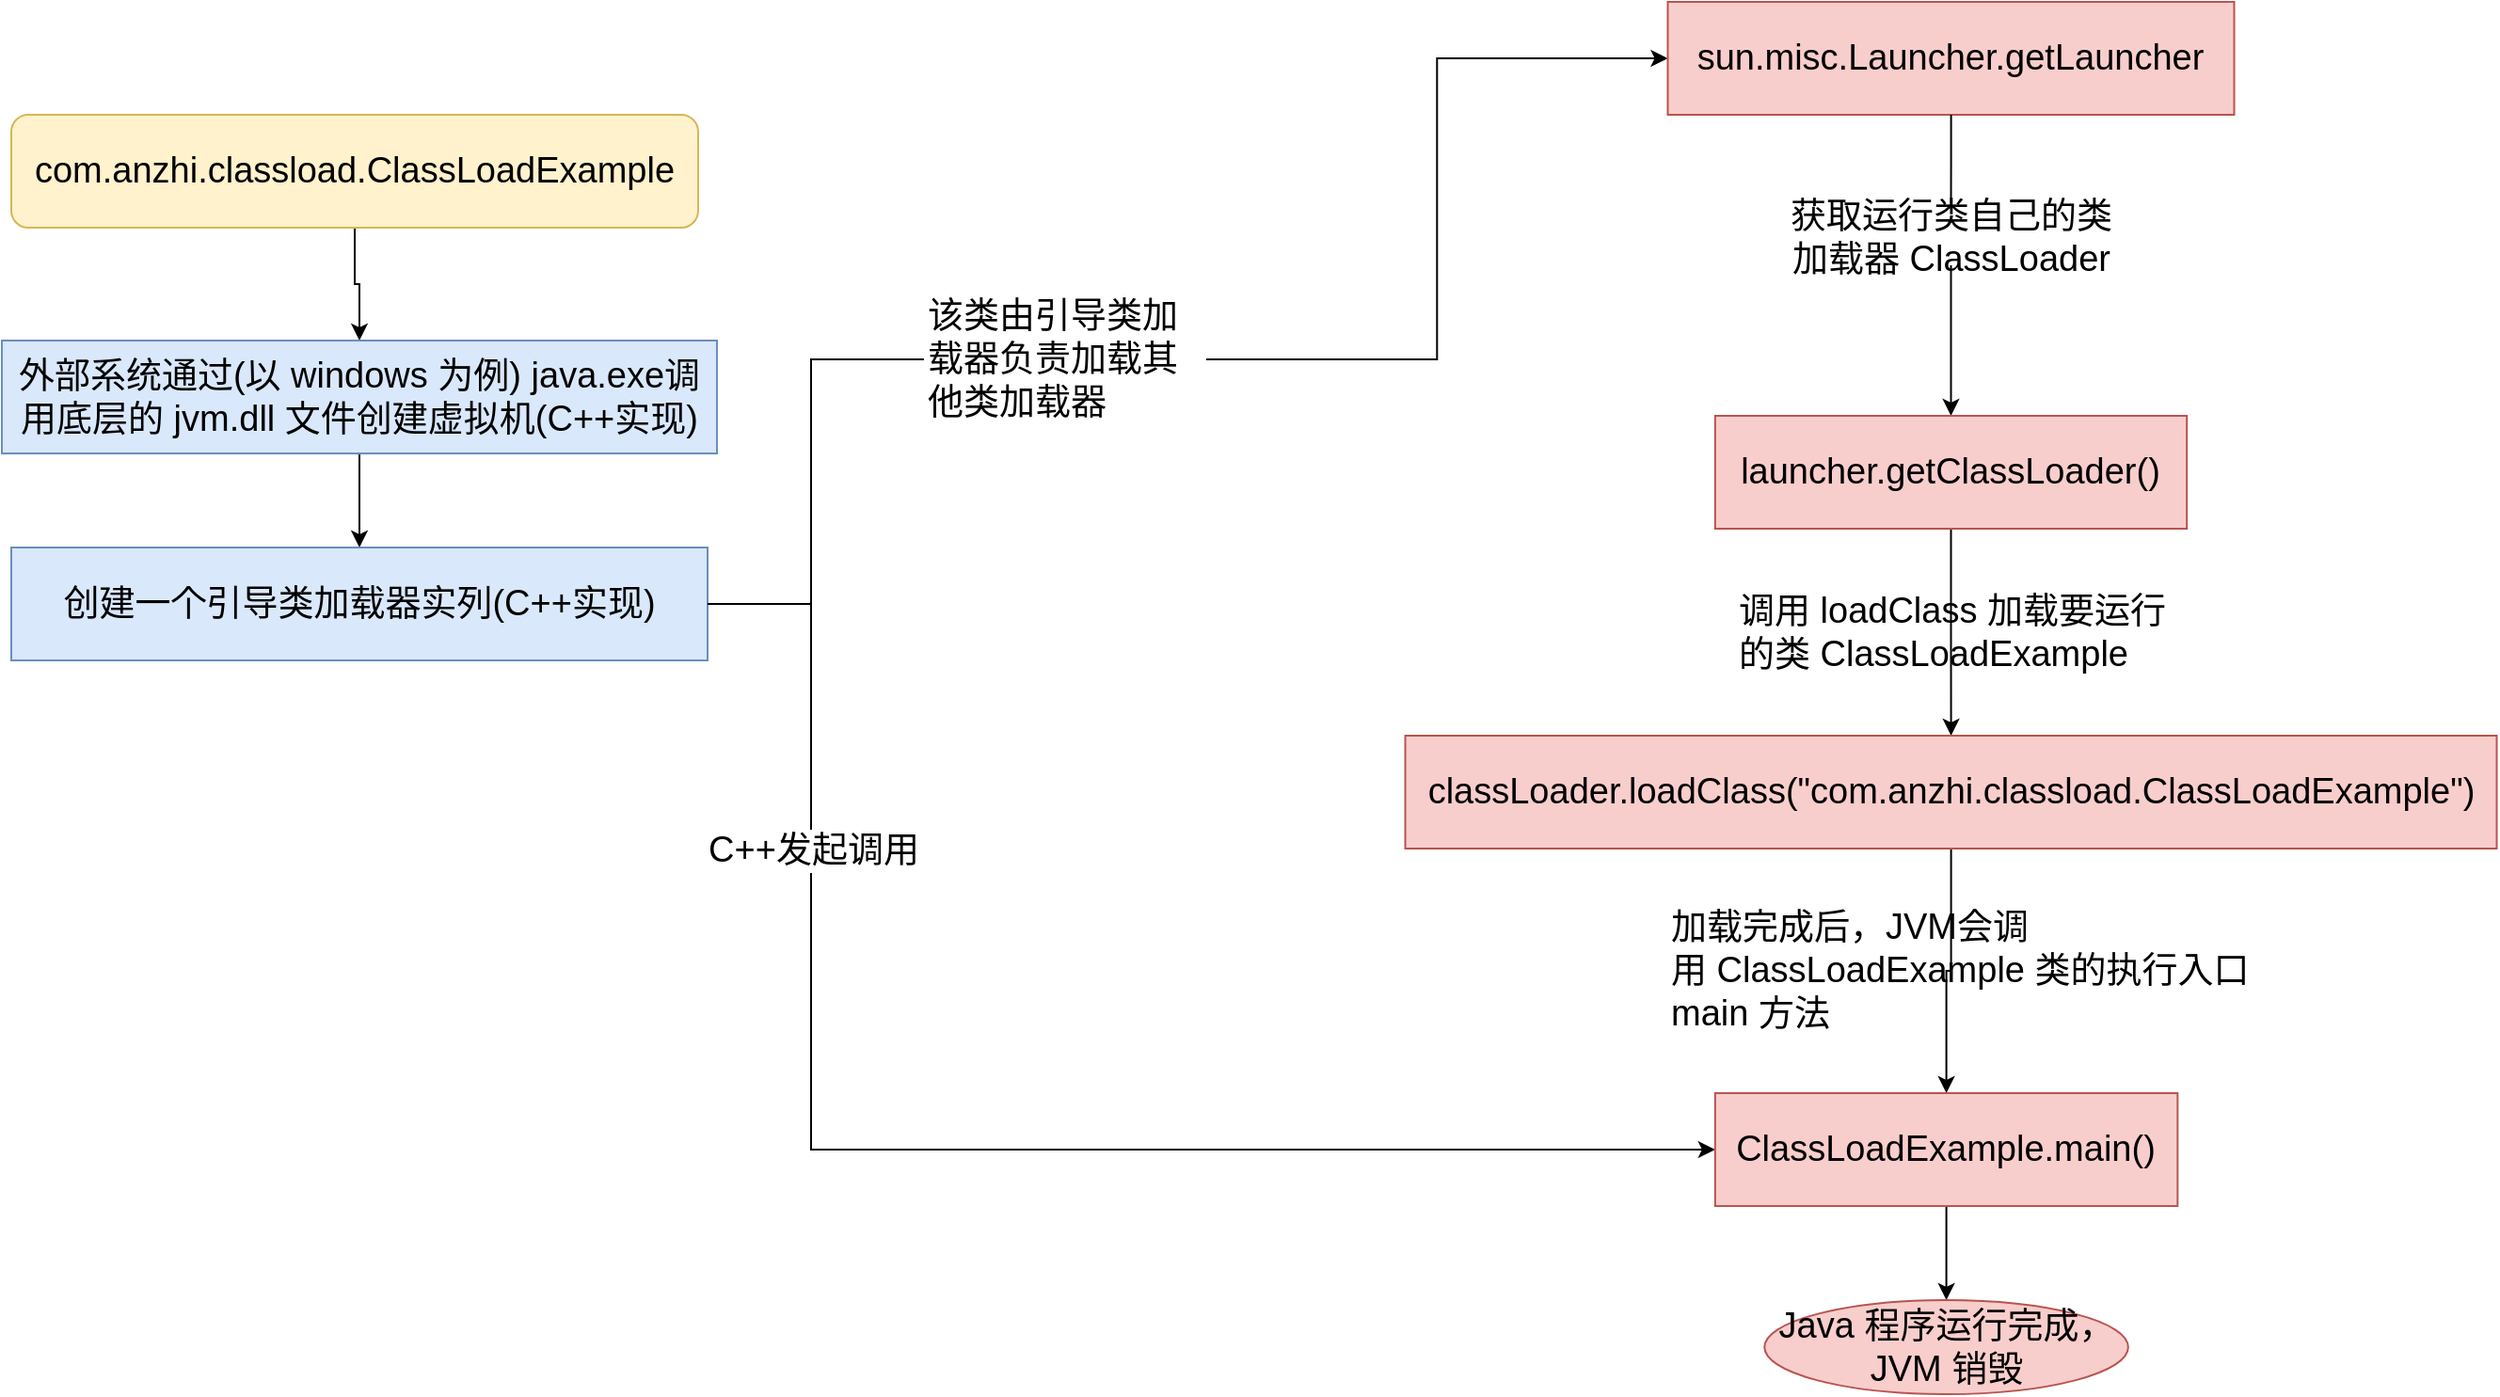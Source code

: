 <mxfile version="20.8.15" type="github">
  <diagram name="第 1 页" id="dloSt9y01RurNPgCsbOY">
    <mxGraphModel dx="1877" dy="485" grid="1" gridSize="10" guides="1" tooltips="1" connect="1" arrows="1" fold="1" page="1" pageScale="1" pageWidth="827" pageHeight="1169" math="0" shadow="0">
      <root>
        <mxCell id="0" />
        <mxCell id="1" parent="0" />
        <mxCell id="ZTvMeK_ziNfCWvg0XryM-6" style="edgeStyle=orthogonalEdgeStyle;rounded=0;orthogonalLoop=1;jettySize=auto;html=1;entryX=0.5;entryY=0;entryDx=0;entryDy=0;fontSize=19;" edge="1" parent="1" source="ZTvMeK_ziNfCWvg0XryM-1" target="ZTvMeK_ziNfCWvg0XryM-5">
          <mxGeometry relative="1" as="geometry" />
        </mxCell>
        <mxCell id="ZTvMeK_ziNfCWvg0XryM-1" value="&lt;font style=&quot;font-size: 19px;&quot;&gt;com.anzhi.classload.ClassLoadExample&lt;/font&gt;" style="rounded=1;whiteSpace=wrap;html=1;fillColor=#fff2cc;strokeColor=#d6b656;" vertex="1" parent="1">
          <mxGeometry x="-205" y="70" width="365" height="60" as="geometry" />
        </mxCell>
        <mxCell id="ZTvMeK_ziNfCWvg0XryM-9" style="edgeStyle=orthogonalEdgeStyle;rounded=0;orthogonalLoop=1;jettySize=auto;html=1;exitX=0.5;exitY=1;exitDx=0;exitDy=0;entryX=0.5;entryY=0;entryDx=0;entryDy=0;fontSize=19;" edge="1" parent="1" source="ZTvMeK_ziNfCWvg0XryM-5" target="ZTvMeK_ziNfCWvg0XryM-8">
          <mxGeometry relative="1" as="geometry" />
        </mxCell>
        <mxCell id="ZTvMeK_ziNfCWvg0XryM-5" value="外部系统通过(以 windows 为例) java.exe调用底层的 jvm.dll 文件创建虚拟机(C++实现)" style="rounded=0;whiteSpace=wrap;html=1;fontSize=19;fillColor=#dae8fc;strokeColor=#6c8ebf;" vertex="1" parent="1">
          <mxGeometry x="-210" y="190" width="380" height="60" as="geometry" />
        </mxCell>
        <mxCell id="ZTvMeK_ziNfCWvg0XryM-11" value="" style="edgeStyle=orthogonalEdgeStyle;rounded=0;orthogonalLoop=1;jettySize=auto;html=1;fontSize=19;entryX=0;entryY=0.5;entryDx=0;entryDy=0;startArrow=none;" edge="1" parent="1" source="ZTvMeK_ziNfCWvg0XryM-14" target="ZTvMeK_ziNfCWvg0XryM-10">
          <mxGeometry relative="1" as="geometry" />
        </mxCell>
        <mxCell id="ZTvMeK_ziNfCWvg0XryM-31" style="edgeStyle=orthogonalEdgeStyle;rounded=0;orthogonalLoop=1;jettySize=auto;html=1;entryX=0;entryY=0.5;entryDx=0;entryDy=0;fontSize=19;startArrow=none;exitX=1;exitY=0.5;exitDx=0;exitDy=0;" edge="1" parent="1" source="ZTvMeK_ziNfCWvg0XryM-8" target="ZTvMeK_ziNfCWvg0XryM-26">
          <mxGeometry relative="1" as="geometry">
            <mxPoint x="370" y="510" as="sourcePoint" />
            <Array as="points">
              <mxPoint x="220" y="330" />
              <mxPoint x="220" y="620" />
            </Array>
          </mxGeometry>
        </mxCell>
        <mxCell id="ZTvMeK_ziNfCWvg0XryM-35" value="C++发起调用" style="edgeLabel;html=1;align=center;verticalAlign=middle;resizable=0;points=[];fontSize=19;" vertex="1" connectable="0" parent="ZTvMeK_ziNfCWvg0XryM-31">
          <mxGeometry x="-0.549" y="1" relative="1" as="geometry">
            <mxPoint as="offset" />
          </mxGeometry>
        </mxCell>
        <mxCell id="ZTvMeK_ziNfCWvg0XryM-8" value="创建一个引导类加载器实列(C++实现)" style="whiteSpace=wrap;html=1;fontSize=19;fillColor=#dae8fc;strokeColor=#6c8ebf;rounded=0;" vertex="1" parent="1">
          <mxGeometry x="-205" y="300" width="370" height="60" as="geometry" />
        </mxCell>
        <mxCell id="ZTvMeK_ziNfCWvg0XryM-17" value="" style="edgeStyle=orthogonalEdgeStyle;rounded=0;orthogonalLoop=1;jettySize=auto;html=1;fontSize=19;startArrow=none;" edge="1" parent="1" source="ZTvMeK_ziNfCWvg0XryM-19" target="ZTvMeK_ziNfCWvg0XryM-16">
          <mxGeometry relative="1" as="geometry" />
        </mxCell>
        <mxCell id="ZTvMeK_ziNfCWvg0XryM-10" value="sun.misc.Launcher.getLauncher" style="whiteSpace=wrap;html=1;fontSize=19;fillColor=#f8cecc;strokeColor=#b85450;rounded=0;" vertex="1" parent="1">
          <mxGeometry x="675.25" y="10" width="301" height="60" as="geometry" />
        </mxCell>
        <mxCell id="ZTvMeK_ziNfCWvg0XryM-15" value="" style="edgeStyle=orthogonalEdgeStyle;rounded=0;orthogonalLoop=1;jettySize=auto;html=1;fontSize=19;entryX=0;entryY=0.5;entryDx=0;entryDy=0;endArrow=none;" edge="1" parent="1" source="ZTvMeK_ziNfCWvg0XryM-8" target="ZTvMeK_ziNfCWvg0XryM-14">
          <mxGeometry relative="1" as="geometry">
            <mxPoint x="165" y="330" as="sourcePoint" />
            <mxPoint x="410" y="80" as="targetPoint" />
            <Array as="points">
              <mxPoint x="220" y="330" />
              <mxPoint x="220" y="200" />
            </Array>
          </mxGeometry>
        </mxCell>
        <mxCell id="ZTvMeK_ziNfCWvg0XryM-14" value="该类由引导类加载器负责加载其他类加载器" style="text;html=1;strokeColor=none;fillColor=none;align=left;verticalAlign=middle;whiteSpace=wrap;rounded=0;fontSize=19;" vertex="1" parent="1">
          <mxGeometry x="280" y="150" width="150" height="100" as="geometry" />
        </mxCell>
        <mxCell id="ZTvMeK_ziNfCWvg0XryM-22" value="" style="edgeStyle=orthogonalEdgeStyle;rounded=0;orthogonalLoop=1;jettySize=auto;html=1;fontSize=19;" edge="1" parent="1" source="ZTvMeK_ziNfCWvg0XryM-16" target="ZTvMeK_ziNfCWvg0XryM-21">
          <mxGeometry relative="1" as="geometry" />
        </mxCell>
        <mxCell id="ZTvMeK_ziNfCWvg0XryM-16" value="launcher.getClassLoader()" style="whiteSpace=wrap;html=1;fontSize=19;fillColor=#f8cecc;strokeColor=#b85450;rounded=0;" vertex="1" parent="1">
          <mxGeometry x="700.42" y="230" width="250.67" height="60" as="geometry" />
        </mxCell>
        <mxCell id="ZTvMeK_ziNfCWvg0XryM-27" value="" style="edgeStyle=orthogonalEdgeStyle;rounded=0;orthogonalLoop=1;jettySize=auto;html=1;fontSize=19;" edge="1" parent="1" source="ZTvMeK_ziNfCWvg0XryM-21" target="ZTvMeK_ziNfCWvg0XryM-26">
          <mxGeometry relative="1" as="geometry" />
        </mxCell>
        <mxCell id="ZTvMeK_ziNfCWvg0XryM-21" value="classLoader.loadClass(&quot;com.anzhi.classload.ClassLoadExample&quot;)" style="whiteSpace=wrap;html=1;fontSize=19;fillColor=#f8cecc;strokeColor=#b85450;rounded=0;" vertex="1" parent="1">
          <mxGeometry x="535.76" y="400" width="580" height="60" as="geometry" />
        </mxCell>
        <mxCell id="ZTvMeK_ziNfCWvg0XryM-23" value="调用 loadClass 加载要运行的类 ClassLoadExample" style="text;html=1;strokeColor=none;fillColor=none;align=left;verticalAlign=middle;whiteSpace=wrap;rounded=0;fontSize=19;" vertex="1" parent="1">
          <mxGeometry x="710.51" y="320" width="230.49" height="50" as="geometry" />
        </mxCell>
        <mxCell id="ZTvMeK_ziNfCWvg0XryM-25" value="" style="edgeStyle=orthogonalEdgeStyle;rounded=0;orthogonalLoop=1;jettySize=auto;html=1;fontSize=19;endArrow=none;" edge="1" parent="1" source="ZTvMeK_ziNfCWvg0XryM-10" target="ZTvMeK_ziNfCWvg0XryM-19">
          <mxGeometry relative="1" as="geometry">
            <mxPoint x="812.9" y="70" as="sourcePoint" />
            <mxPoint x="813" y="220" as="targetPoint" />
          </mxGeometry>
        </mxCell>
        <mxCell id="ZTvMeK_ziNfCWvg0XryM-19" value="获取运行类自己的类加载器 ClassLoader" style="text;html=1;strokeColor=none;fillColor=none;align=center;verticalAlign=middle;whiteSpace=wrap;rounded=0;fontSize=19;" vertex="1" parent="1">
          <mxGeometry x="731" y="120" width="189.5" height="30" as="geometry" />
        </mxCell>
        <mxCell id="ZTvMeK_ziNfCWvg0XryM-30" value="" style="edgeStyle=orthogonalEdgeStyle;rounded=0;orthogonalLoop=1;jettySize=auto;html=1;fontSize=19;" edge="1" parent="1" source="ZTvMeK_ziNfCWvg0XryM-26" target="ZTvMeK_ziNfCWvg0XryM-29">
          <mxGeometry relative="1" as="geometry" />
        </mxCell>
        <mxCell id="ZTvMeK_ziNfCWvg0XryM-26" value="ClassLoadExample.main()" style="whiteSpace=wrap;html=1;fontSize=19;fillColor=#f8cecc;strokeColor=#b85450;rounded=0;" vertex="1" parent="1">
          <mxGeometry x="700.42" y="590" width="245.75" height="60" as="geometry" />
        </mxCell>
        <mxCell id="ZTvMeK_ziNfCWvg0XryM-29" value="Java 程序运行完成，JVM 销毁" style="ellipse;whiteSpace=wrap;html=1;fontSize=19;fillColor=#f8cecc;strokeColor=#b85450;rounded=0;" vertex="1" parent="1">
          <mxGeometry x="726.65" y="700" width="193.29" height="50" as="geometry" />
        </mxCell>
        <mxCell id="ZTvMeK_ziNfCWvg0XryM-28" value="加载完成后，JVM会调用&amp;nbsp;ClassLoadExample 类的执行入口 main 方法" style="text;html=1;strokeColor=none;fillColor=none;align=left;verticalAlign=middle;whiteSpace=wrap;rounded=0;fontSize=19;" vertex="1" parent="1">
          <mxGeometry x="675.25" y="490" width="339.48" height="70" as="geometry" />
        </mxCell>
      </root>
    </mxGraphModel>
  </diagram>
</mxfile>
